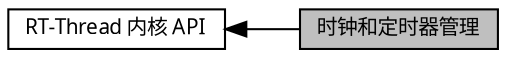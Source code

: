digraph "时钟和定时器管理"
{
  edge [fontname="FreeSans.ttf",fontsize="10",labelfontname="FreeSans.ttf",labelfontsize="10"];
  node [fontname="FreeSans.ttf",fontsize="10",shape=record];
  rankdir=LR;
  Node0 [label="时钟和定时器管理",height=0.2,width=0.4,color="black", fillcolor="grey75", style="filled", fontcolor="black"];
  Node1 [label="RT-Thread 内核 API",height=0.2,width=0.4,color="black", fillcolor="white", style="filled",URL="$group___kernel.html"];
  Node1->Node0 [shape=plaintext, dir="back", style="solid"];
}
